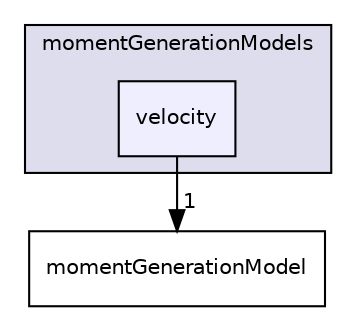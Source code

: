 digraph "velocity" {
  bgcolor=transparent;
  compound=true
  node [ fontsize="10", fontname="Helvetica"];
  edge [ labelfontsize="10", labelfontname="Helvetica"];
  subgraph clusterdir_538b51c5cb33798fc1532c9c9bb5db7b {
    graph [ bgcolor="#ddddee", pencolor="black", label="momentGenerationModels" fontname="Helvetica", fontsize="10", URL="dir_538b51c5cb33798fc1532c9c9bb5db7b.html"]
  dir_54028ab229b243b77167d582fd28254e [shape=box, label="velocity", style="filled", fillcolor="#eeeeff", pencolor="black", URL="dir_54028ab229b243b77167d582fd28254e.html"];
  }
  dir_c522a2727a33630ac0f643330a5dc48c [shape=box label="momentGenerationModel" URL="dir_c522a2727a33630ac0f643330a5dc48c.html"];
  dir_54028ab229b243b77167d582fd28254e->dir_c522a2727a33630ac0f643330a5dc48c [headlabel="1", labeldistance=1.5 headhref="dir_000378_000238.html"];
}
